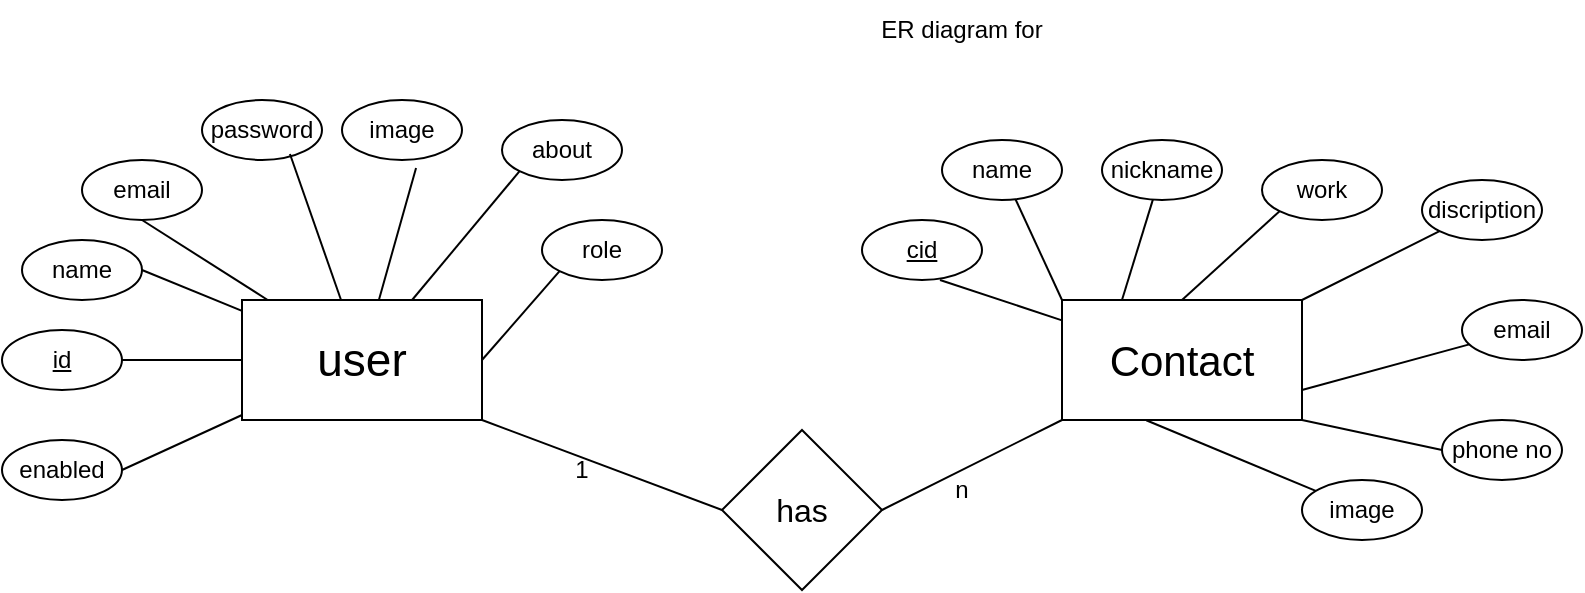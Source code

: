 <mxfile version="24.6.4" type="device">
  <diagram name="Page-1" id="Iyg1wHS7LBIvuedggRz-">
    <mxGraphModel dx="1753" dy="484" grid="1" gridSize="10" guides="1" tooltips="1" connect="1" arrows="1" fold="1" page="1" pageScale="1" pageWidth="827" pageHeight="1169" math="0" shadow="0">
      <root>
        <mxCell id="0" />
        <mxCell id="1" parent="0" />
        <mxCell id="aJTX1MmzwS1lVA-8TjY2-1" value="&lt;font style=&quot;font-size: 23px;&quot;&gt;user&lt;/font&gt;" style="rounded=0;whiteSpace=wrap;html=1;" vertex="1" parent="1">
          <mxGeometry x="110" y="220" width="120" height="60" as="geometry" />
        </mxCell>
        <mxCell id="aJTX1MmzwS1lVA-8TjY2-2" value="&lt;font style=&quot;font-size: 21px;&quot;&gt;Contact&lt;/font&gt;" style="rounded=0;whiteSpace=wrap;html=1;" vertex="1" parent="1">
          <mxGeometry x="520" y="220" width="120" height="60" as="geometry" />
        </mxCell>
        <mxCell id="aJTX1MmzwS1lVA-8TjY2-3" value="&lt;u&gt;id&lt;/u&gt;" style="ellipse;whiteSpace=wrap;html=1;" vertex="1" parent="1">
          <mxGeometry x="-10" y="235" width="60" height="30" as="geometry" />
        </mxCell>
        <mxCell id="aJTX1MmzwS1lVA-8TjY2-4" value="name" style="ellipse;whiteSpace=wrap;html=1;" vertex="1" parent="1">
          <mxGeometry y="190" width="60" height="30" as="geometry" />
        </mxCell>
        <mxCell id="aJTX1MmzwS1lVA-8TjY2-5" value="email&lt;span style=&quot;color: rgba(0, 0, 0, 0); font-family: monospace; font-size: 0px; text-align: start; text-wrap: nowrap;&quot;&gt;%3CmxGraphModel%3E%3Croot%3E%3CmxCell%20id%3D%220%22%2F%3E%3CmxCell%20id%3D%221%22%20parent%3D%220%22%2F%3E%3CmxCell%20id%3D%222%22%20value%3D%22name%22%20style%3D%22ellipse%3BwhiteSpace%3Dwrap%3Bhtml%3D1%3B%22%20vertex%3D%221%22%20parent%3D%221%22%3E%3CmxGeometry%20y%3D%22190%22%20width%3D%2260%22%20height%3D%2230%22%20as%3D%22geometry%22%2F%3E%3C%2FmxCell%3E%3C%2Froot%3E%3C%2FmxGraphModel%3E&lt;/span&gt;" style="ellipse;whiteSpace=wrap;html=1;" vertex="1" parent="1">
          <mxGeometry x="30" y="150" width="60" height="30" as="geometry" />
        </mxCell>
        <mxCell id="aJTX1MmzwS1lVA-8TjY2-6" value="password&lt;span style=&quot;color: rgba(0, 0, 0, 0); font-family: monospace; font-size: 0px; text-align: start; text-wrap: nowrap;&quot;&gt;%3CmxGraphModel%3E%3Croot%3E%3CmxCell%20id%3D%220%22%2F%3E%3CmxCell%20id%3D%221%22%20parent%3D%220%22%2F%3E%3CmxCell%20id%3D%222%22%20value%3D%22name%22%20style%3D%22ellipse%3BwhiteSpace%3Dwrap%3Bhtml%3D1%3B%22%20vertex%3D%221%22%20parent%3D%221%22%3E%3CmxGeometry%20y%3D%22190%22%20width%3D%2260%22%20height%3D%2230%22%20as%3D%22geometry%22%2F%3E%3C%2FmxCell%3E%3C%2Froot%3E%3C%2FmxGraphModel%3E&lt;/span&gt;" style="ellipse;whiteSpace=wrap;html=1;" vertex="1" parent="1">
          <mxGeometry x="90" y="120" width="60" height="30" as="geometry" />
        </mxCell>
        <mxCell id="aJTX1MmzwS1lVA-8TjY2-7" value="image&lt;span style=&quot;color: rgba(0, 0, 0, 0); font-family: monospace; font-size: 0px; text-align: start; text-wrap: nowrap;&quot;&gt;%3CmxGraphModel%3E%3Croot%3E%3CmxCell%20id%3D%220%22%2F%3E%3CmxCell%20id%3D%221%22%20parent%3D%220%22%2F%3E%3CmxCell%20id%3D%222%22%20value%3D%22name%22%20style%3D%22ellipse%3BwhiteSpace%3Dwrap%3Bhtml%3D1%3B%22%20vertex%3D%221%22%20parent%3D%221%22%3E%3CmxGeometry%20y%3D%22190%22%20width%3D%2260%22%20height%3D%2230%22%20as%3D%22geometry%22%2F%3E%3C%2FmxCell%3E%3C%2Froot%3E%3C%2FmxGraphModel%3E&lt;/span&gt;" style="ellipse;whiteSpace=wrap;html=1;" vertex="1" parent="1">
          <mxGeometry x="160" y="120" width="60" height="30" as="geometry" />
        </mxCell>
        <mxCell id="aJTX1MmzwS1lVA-8TjY2-8" value="about" style="ellipse;whiteSpace=wrap;html=1;" vertex="1" parent="1">
          <mxGeometry x="240" y="130" width="60" height="30" as="geometry" />
        </mxCell>
        <mxCell id="aJTX1MmzwS1lVA-8TjY2-9" value="role" style="ellipse;whiteSpace=wrap;html=1;" vertex="1" parent="1">
          <mxGeometry x="260" y="180" width="60" height="30" as="geometry" />
        </mxCell>
        <mxCell id="aJTX1MmzwS1lVA-8TjY2-10" value="enabled" style="ellipse;whiteSpace=wrap;html=1;" vertex="1" parent="1">
          <mxGeometry x="-10" y="290" width="60" height="30" as="geometry" />
        </mxCell>
        <mxCell id="aJTX1MmzwS1lVA-8TjY2-12" value="" style="endArrow=none;html=1;rounded=0;exitX=1;exitY=0.5;exitDx=0;exitDy=0;entryX=0;entryY=1;entryDx=0;entryDy=0;" edge="1" parent="1" source="aJTX1MmzwS1lVA-8TjY2-1" target="aJTX1MmzwS1lVA-8TjY2-9">
          <mxGeometry width="50" height="50" relative="1" as="geometry">
            <mxPoint x="390" y="250" as="sourcePoint" />
            <mxPoint x="440" y="200" as="targetPoint" />
          </mxGeometry>
        </mxCell>
        <mxCell id="aJTX1MmzwS1lVA-8TjY2-13" value="" style="endArrow=none;html=1;rounded=0;entryX=0;entryY=1;entryDx=0;entryDy=0;" edge="1" parent="1" source="aJTX1MmzwS1lVA-8TjY2-1" target="aJTX1MmzwS1lVA-8TjY2-8">
          <mxGeometry width="50" height="50" relative="1" as="geometry">
            <mxPoint x="240" y="260" as="sourcePoint" />
            <mxPoint x="279" y="216" as="targetPoint" />
          </mxGeometry>
        </mxCell>
        <mxCell id="aJTX1MmzwS1lVA-8TjY2-14" value="" style="endArrow=none;html=1;rounded=0;entryX=0.617;entryY=1.133;entryDx=0;entryDy=0;entryPerimeter=0;" edge="1" parent="1" source="aJTX1MmzwS1lVA-8TjY2-1" target="aJTX1MmzwS1lVA-8TjY2-7">
          <mxGeometry width="50" height="50" relative="1" as="geometry">
            <mxPoint x="250" y="270" as="sourcePoint" />
            <mxPoint x="289" y="226" as="targetPoint" />
          </mxGeometry>
        </mxCell>
        <mxCell id="aJTX1MmzwS1lVA-8TjY2-15" value="" style="endArrow=none;html=1;rounded=0;entryX=0.733;entryY=0.9;entryDx=0;entryDy=0;entryPerimeter=0;" edge="1" parent="1" source="aJTX1MmzwS1lVA-8TjY2-1" target="aJTX1MmzwS1lVA-8TjY2-6">
          <mxGeometry width="50" height="50" relative="1" as="geometry">
            <mxPoint x="260" y="280" as="sourcePoint" />
            <mxPoint x="299" y="236" as="targetPoint" />
          </mxGeometry>
        </mxCell>
        <mxCell id="aJTX1MmzwS1lVA-8TjY2-16" value="" style="endArrow=none;html=1;rounded=0;entryX=0.5;entryY=1;entryDx=0;entryDy=0;" edge="1" parent="1" source="aJTX1MmzwS1lVA-8TjY2-1" target="aJTX1MmzwS1lVA-8TjY2-5">
          <mxGeometry width="50" height="50" relative="1" as="geometry">
            <mxPoint x="270" y="290" as="sourcePoint" />
            <mxPoint x="309" y="246" as="targetPoint" />
          </mxGeometry>
        </mxCell>
        <mxCell id="aJTX1MmzwS1lVA-8TjY2-17" value="" style="endArrow=none;html=1;rounded=0;entryX=1;entryY=0.5;entryDx=0;entryDy=0;" edge="1" parent="1" source="aJTX1MmzwS1lVA-8TjY2-1" target="aJTX1MmzwS1lVA-8TjY2-4">
          <mxGeometry width="50" height="50" relative="1" as="geometry">
            <mxPoint x="280" y="300" as="sourcePoint" />
            <mxPoint x="319" y="256" as="targetPoint" />
          </mxGeometry>
        </mxCell>
        <mxCell id="aJTX1MmzwS1lVA-8TjY2-18" value="" style="endArrow=none;html=1;rounded=0;" edge="1" parent="1" source="aJTX1MmzwS1lVA-8TjY2-1" target="aJTX1MmzwS1lVA-8TjY2-3">
          <mxGeometry width="50" height="50" relative="1" as="geometry">
            <mxPoint x="290" y="310" as="sourcePoint" />
            <mxPoint x="329" y="266" as="targetPoint" />
          </mxGeometry>
        </mxCell>
        <mxCell id="aJTX1MmzwS1lVA-8TjY2-19" value="" style="endArrow=none;html=1;rounded=0;exitX=1;exitY=0.5;exitDx=0;exitDy=0;" edge="1" parent="1" source="aJTX1MmzwS1lVA-8TjY2-10" target="aJTX1MmzwS1lVA-8TjY2-1">
          <mxGeometry width="50" height="50" relative="1" as="geometry">
            <mxPoint x="300" y="320" as="sourcePoint" />
            <mxPoint x="339" y="276" as="targetPoint" />
          </mxGeometry>
        </mxCell>
        <mxCell id="aJTX1MmzwS1lVA-8TjY2-21" value="&lt;u&gt;cid&lt;/u&gt;" style="ellipse;whiteSpace=wrap;html=1;" vertex="1" parent="1">
          <mxGeometry x="420" y="180" width="60" height="30" as="geometry" />
        </mxCell>
        <mxCell id="aJTX1MmzwS1lVA-8TjY2-22" value="discription&lt;span style=&quot;color: rgba(0, 0, 0, 0); font-family: monospace; font-size: 0px; text-align: start; text-wrap: nowrap;&quot;&gt;%3CmxGraphModel%3E%3Croot%3E%3CmxCell%20id%3D%220%22%2F%3E%3CmxCell%20id%3D%221%22%20parent%3D%220%22%2F%3E%3CmxCell%20id%3D%222%22%20value%3D%22role%22%20style%3D%22ellipse%3BwhiteSpace%3Dwrap%3Bhtml%3D1%3B%22%20vertex%3D%221%22%20parent%3D%221%22%3E%3CmxGeometry%20x%3D%22260%22%20y%3D%22180%22%20width%3D%2260%22%20height%3D%2230%22%20as%3D%22geometry%22%2F%3E%3C%2FmxCell%3E%3C%2Froot%3E%3C%2FmxGraphModel%3E&lt;/span&gt;&lt;span style=&quot;color: rgba(0, 0, 0, 0); font-family: monospace; font-size: 0px; text-align: start; text-wrap: nowrap;&quot;&gt;%3CmxGraphModel%3E%3Croot%3E%3CmxCell%20id%3D%220%22%2F%3E%3CmxCell%20id%3D%221%22%20parent%3D%220%22%2F%3E%3CmxCell%20id%3D%222%22%20value%3D%22role%22%20style%3D%22ellipse%3BwhiteSpace%3Dwrap%3Bhtml%3D1%3B%22%20vertex%3D%221%22%20parent%3D%221%22%3E%3CmxGeometry%20x%3D%22260%22%20y%3D%22180%22%20width%3D%2260%22%20height%3D%2230%22%20as%3D%22geometry%22%2F%3E%3C%2FmxCell%3E%3C%2Froot%3E%3C%2FmxGraphModel%3E&lt;/span&gt;&lt;span style=&quot;color: rgba(0, 0, 0, 0); font-family: monospace; font-size: 0px; text-align: start; text-wrap: nowrap;&quot;&gt;%3CmxGraphModel%3E%3Croot%3E%3CmxCell%20id%3D%220%22%2F%3E%3CmxCell%20id%3D%221%22%20parent%3D%220%22%2F%3E%3CmxCell%20id%3D%222%22%20value%3D%22role%22%20style%3D%22ellipse%3BwhiteSpace%3Dwrap%3Bhtml%3D1%3B%22%20vertex%3D%221%22%20parent%3D%221%22%3E%3CmxGeometry%20x%3D%22260%22%20y%3D%22180%22%20width%3D%2260%22%20height%3D%2230%22%20as%3D%22geometry%22%2F%3E%3C%2FmxCell%3E%3C%2Froot%3E%3C%2FmxGraphModel%3E&lt;/span&gt;" style="ellipse;whiteSpace=wrap;html=1;" vertex="1" parent="1">
          <mxGeometry x="700" y="160" width="60" height="30" as="geometry" />
        </mxCell>
        <mxCell id="aJTX1MmzwS1lVA-8TjY2-23" value="work" style="ellipse;whiteSpace=wrap;html=1;" vertex="1" parent="1">
          <mxGeometry x="620" y="150" width="60" height="30" as="geometry" />
        </mxCell>
        <mxCell id="aJTX1MmzwS1lVA-8TjY2-24" value="nickname" style="ellipse;whiteSpace=wrap;html=1;" vertex="1" parent="1">
          <mxGeometry x="540" y="140" width="60" height="30" as="geometry" />
        </mxCell>
        <mxCell id="aJTX1MmzwS1lVA-8TjY2-25" value="name" style="ellipse;whiteSpace=wrap;html=1;" vertex="1" parent="1">
          <mxGeometry x="460" y="140" width="60" height="30" as="geometry" />
        </mxCell>
        <mxCell id="aJTX1MmzwS1lVA-8TjY2-26" value="image" style="ellipse;whiteSpace=wrap;html=1;" vertex="1" parent="1">
          <mxGeometry x="640" y="310" width="60" height="30" as="geometry" />
        </mxCell>
        <mxCell id="aJTX1MmzwS1lVA-8TjY2-27" value="phone no" style="ellipse;whiteSpace=wrap;html=1;" vertex="1" parent="1">
          <mxGeometry x="710" y="280" width="60" height="30" as="geometry" />
        </mxCell>
        <mxCell id="aJTX1MmzwS1lVA-8TjY2-28" value="email" style="ellipse;whiteSpace=wrap;html=1;" vertex="1" parent="1">
          <mxGeometry x="720" y="220" width="60" height="30" as="geometry" />
        </mxCell>
        <mxCell id="aJTX1MmzwS1lVA-8TjY2-29" value="" style="endArrow=none;html=1;rounded=0;entryX=0.65;entryY=1;entryDx=0;entryDy=0;entryPerimeter=0;" edge="1" parent="1" source="aJTX1MmzwS1lVA-8TjY2-2" target="aJTX1MmzwS1lVA-8TjY2-21">
          <mxGeometry width="50" height="50" relative="1" as="geometry">
            <mxPoint x="390" y="250" as="sourcePoint" />
            <mxPoint x="440" y="200" as="targetPoint" />
          </mxGeometry>
        </mxCell>
        <mxCell id="aJTX1MmzwS1lVA-8TjY2-30" value="" style="endArrow=none;html=1;rounded=0;exitX=0;exitY=0;exitDx=0;exitDy=0;" edge="1" parent="1" source="aJTX1MmzwS1lVA-8TjY2-2" target="aJTX1MmzwS1lVA-8TjY2-25">
          <mxGeometry width="50" height="50" relative="1" as="geometry">
            <mxPoint x="530" y="243" as="sourcePoint" />
            <mxPoint x="469" y="226" as="targetPoint" />
          </mxGeometry>
        </mxCell>
        <mxCell id="aJTX1MmzwS1lVA-8TjY2-31" value="" style="endArrow=none;html=1;rounded=0;exitX=0.25;exitY=0;exitDx=0;exitDy=0;" edge="1" parent="1" source="aJTX1MmzwS1lVA-8TjY2-2" target="aJTX1MmzwS1lVA-8TjY2-24">
          <mxGeometry width="50" height="50" relative="1" as="geometry">
            <mxPoint x="540" y="253" as="sourcePoint" />
            <mxPoint x="479" y="236" as="targetPoint" />
          </mxGeometry>
        </mxCell>
        <mxCell id="aJTX1MmzwS1lVA-8TjY2-32" value="" style="endArrow=none;html=1;rounded=0;entryX=0;entryY=1;entryDx=0;entryDy=0;exitX=0.5;exitY=0;exitDx=0;exitDy=0;" edge="1" parent="1" source="aJTX1MmzwS1lVA-8TjY2-2" target="aJTX1MmzwS1lVA-8TjY2-23">
          <mxGeometry width="50" height="50" relative="1" as="geometry">
            <mxPoint x="550" y="263" as="sourcePoint" />
            <mxPoint x="489" y="246" as="targetPoint" />
          </mxGeometry>
        </mxCell>
        <mxCell id="aJTX1MmzwS1lVA-8TjY2-33" value="" style="endArrow=none;html=1;rounded=0;" edge="1" parent="1" source="aJTX1MmzwS1lVA-8TjY2-2" target="aJTX1MmzwS1lVA-8TjY2-22">
          <mxGeometry width="50" height="50" relative="1" as="geometry">
            <mxPoint x="560" y="273" as="sourcePoint" />
            <mxPoint x="499" y="256" as="targetPoint" />
          </mxGeometry>
        </mxCell>
        <mxCell id="aJTX1MmzwS1lVA-8TjY2-34" value="" style="endArrow=none;html=1;rounded=0;entryX=1;entryY=0.75;entryDx=0;entryDy=0;" edge="1" parent="1" source="aJTX1MmzwS1lVA-8TjY2-28" target="aJTX1MmzwS1lVA-8TjY2-2">
          <mxGeometry width="50" height="50" relative="1" as="geometry">
            <mxPoint x="570" y="283" as="sourcePoint" />
            <mxPoint x="650" y="280" as="targetPoint" />
          </mxGeometry>
        </mxCell>
        <mxCell id="aJTX1MmzwS1lVA-8TjY2-35" value="" style="endArrow=none;html=1;rounded=0;entryX=0.351;entryY=1.002;entryDx=0;entryDy=0;entryPerimeter=0;" edge="1" parent="1" source="aJTX1MmzwS1lVA-8TjY2-26" target="aJTX1MmzwS1lVA-8TjY2-2">
          <mxGeometry width="50" height="50" relative="1" as="geometry">
            <mxPoint x="580" y="293" as="sourcePoint" />
            <mxPoint x="600" y="270" as="targetPoint" />
          </mxGeometry>
        </mxCell>
        <mxCell id="aJTX1MmzwS1lVA-8TjY2-36" value="" style="endArrow=none;html=1;rounded=0;entryX=1;entryY=1;entryDx=0;entryDy=0;exitX=0;exitY=0.5;exitDx=0;exitDy=0;" edge="1" parent="1" source="aJTX1MmzwS1lVA-8TjY2-27" target="aJTX1MmzwS1lVA-8TjY2-2">
          <mxGeometry width="50" height="50" relative="1" as="geometry">
            <mxPoint x="590" y="303" as="sourcePoint" />
            <mxPoint x="529" y="286" as="targetPoint" />
          </mxGeometry>
        </mxCell>
        <mxCell id="aJTX1MmzwS1lVA-8TjY2-37" value="&lt;font style=&quot;font-size: 16px;&quot;&gt;has&lt;/font&gt;" style="rhombus;whiteSpace=wrap;html=1;" vertex="1" parent="1">
          <mxGeometry x="350" y="285" width="80" height="80" as="geometry" />
        </mxCell>
        <mxCell id="aJTX1MmzwS1lVA-8TjY2-38" value="" style="endArrow=none;html=1;rounded=0;exitX=0;exitY=0.5;exitDx=0;exitDy=0;entryX=1;entryY=1;entryDx=0;entryDy=0;" edge="1" parent="1" source="aJTX1MmzwS1lVA-8TjY2-37" target="aJTX1MmzwS1lVA-8TjY2-1">
          <mxGeometry width="50" height="50" relative="1" as="geometry">
            <mxPoint x="390" y="250" as="sourcePoint" />
            <mxPoint x="440" y="200" as="targetPoint" />
          </mxGeometry>
        </mxCell>
        <mxCell id="aJTX1MmzwS1lVA-8TjY2-39" value="" style="endArrow=none;html=1;rounded=0;entryX=1;entryY=0.5;entryDx=0;entryDy=0;exitX=0;exitY=1;exitDx=0;exitDy=0;" edge="1" parent="1" source="aJTX1MmzwS1lVA-8TjY2-2" target="aJTX1MmzwS1lVA-8TjY2-37">
          <mxGeometry width="50" height="50" relative="1" as="geometry">
            <mxPoint x="600" y="313" as="sourcePoint" />
            <mxPoint x="539" y="296" as="targetPoint" />
          </mxGeometry>
        </mxCell>
        <mxCell id="aJTX1MmzwS1lVA-8TjY2-40" value="1" style="text;html=1;align=center;verticalAlign=middle;whiteSpace=wrap;rounded=0;" vertex="1" parent="1">
          <mxGeometry x="250" y="290" width="60" height="30" as="geometry" />
        </mxCell>
        <mxCell id="aJTX1MmzwS1lVA-8TjY2-41" value="n" style="text;html=1;align=center;verticalAlign=middle;whiteSpace=wrap;rounded=0;" vertex="1" parent="1">
          <mxGeometry x="440" y="300" width="60" height="30" as="geometry" />
        </mxCell>
        <mxCell id="aJTX1MmzwS1lVA-8TjY2-42" value="ER diagram for" style="text;html=1;align=center;verticalAlign=middle;whiteSpace=wrap;rounded=0;" vertex="1" parent="1">
          <mxGeometry x="270" y="70" width="400" height="30" as="geometry" />
        </mxCell>
      </root>
    </mxGraphModel>
  </diagram>
</mxfile>
